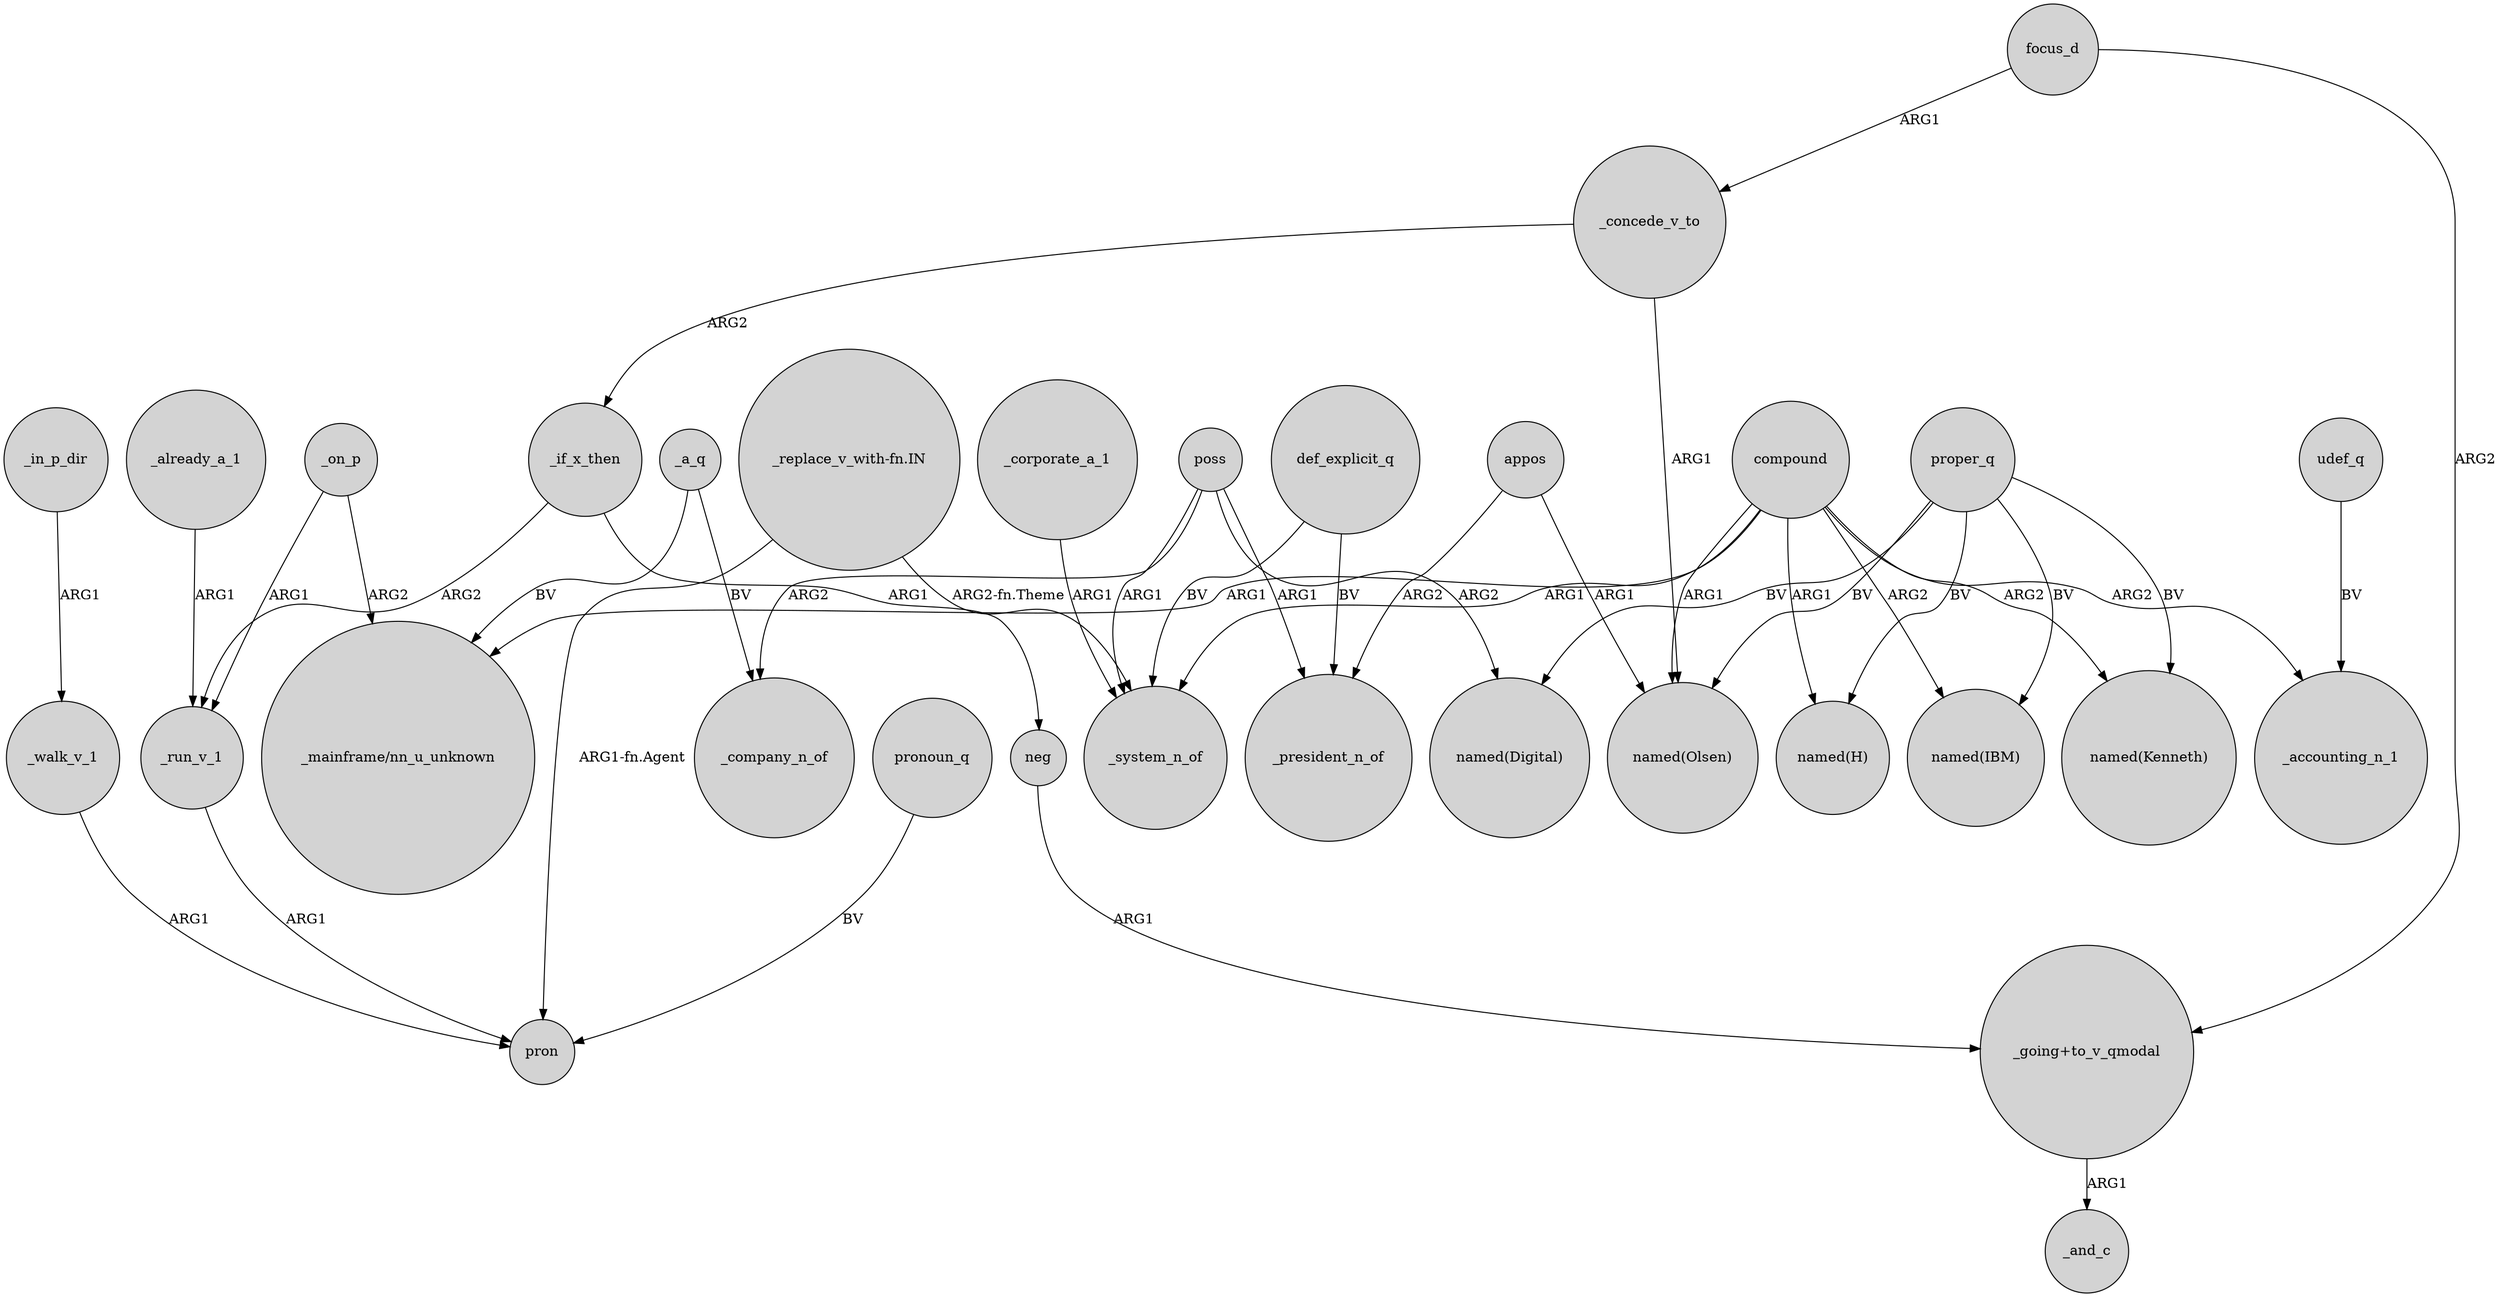 digraph {
	node [shape=circle style=filled]
	_a_q -> "_mainframe/nn_u_unknown" [label=BV]
	"_going+to_v_qmodal" -> _and_c [label=ARG1]
	_if_x_then -> neg [label=ARG1]
	appos -> "named(Olsen)" [label=ARG1]
	compound -> "named(Olsen)" [label=ARG1]
	compound -> _system_n_of [label=ARG1]
	"_replace_v_with-fn.IN" -> _system_n_of [label="ARG2-fn.Theme"]
	_run_v_1 -> pron [label=ARG1]
	_corporate_a_1 -> _system_n_of [label=ARG1]
	poss -> "named(Digital)" [label=ARG2]
	poss -> _system_n_of [label=ARG1]
	def_explicit_q -> _system_n_of [label=BV]
	proper_q -> "named(IBM)" [label=BV]
	_concede_v_to -> _if_x_then [label=ARG2]
	_if_x_then -> _run_v_1 [label=ARG2]
	poss -> _president_n_of [label=ARG1]
	appos -> _president_n_of [label=ARG2]
	pronoun_q -> pron [label=BV]
	compound -> "named(Kenneth)" [label=ARG2]
	neg -> "_going+to_v_qmodal" [label=ARG1]
	compound -> "named(IBM)" [label=ARG2]
	_on_p -> _run_v_1 [label=ARG1]
	"_replace_v_with-fn.IN" -> pron [label="ARG1-fn.Agent"]
	proper_q -> "named(Digital)" [label=BV]
	_already_a_1 -> _run_v_1 [label=ARG1]
	focus_d -> _concede_v_to [label=ARG1]
	def_explicit_q -> _president_n_of [label=BV]
	proper_q -> "named(Olsen)" [label=BV]
	proper_q -> "named(H)" [label=BV]
	_a_q -> _company_n_of [label=BV]
	_on_p -> "_mainframe/nn_u_unknown" [label=ARG2]
	_concede_v_to -> "named(Olsen)" [label=ARG1]
	poss -> _company_n_of [label=ARG2]
	focus_d -> "_going+to_v_qmodal" [label=ARG2]
	compound -> "_mainframe/nn_u_unknown" [label=ARG1]
	compound -> "named(H)" [label=ARG1]
	udef_q -> _accounting_n_1 [label=BV]
	_in_p_dir -> _walk_v_1 [label=ARG1]
	_walk_v_1 -> pron [label=ARG1]
	compound -> _accounting_n_1 [label=ARG2]
	proper_q -> "named(Kenneth)" [label=BV]
}
